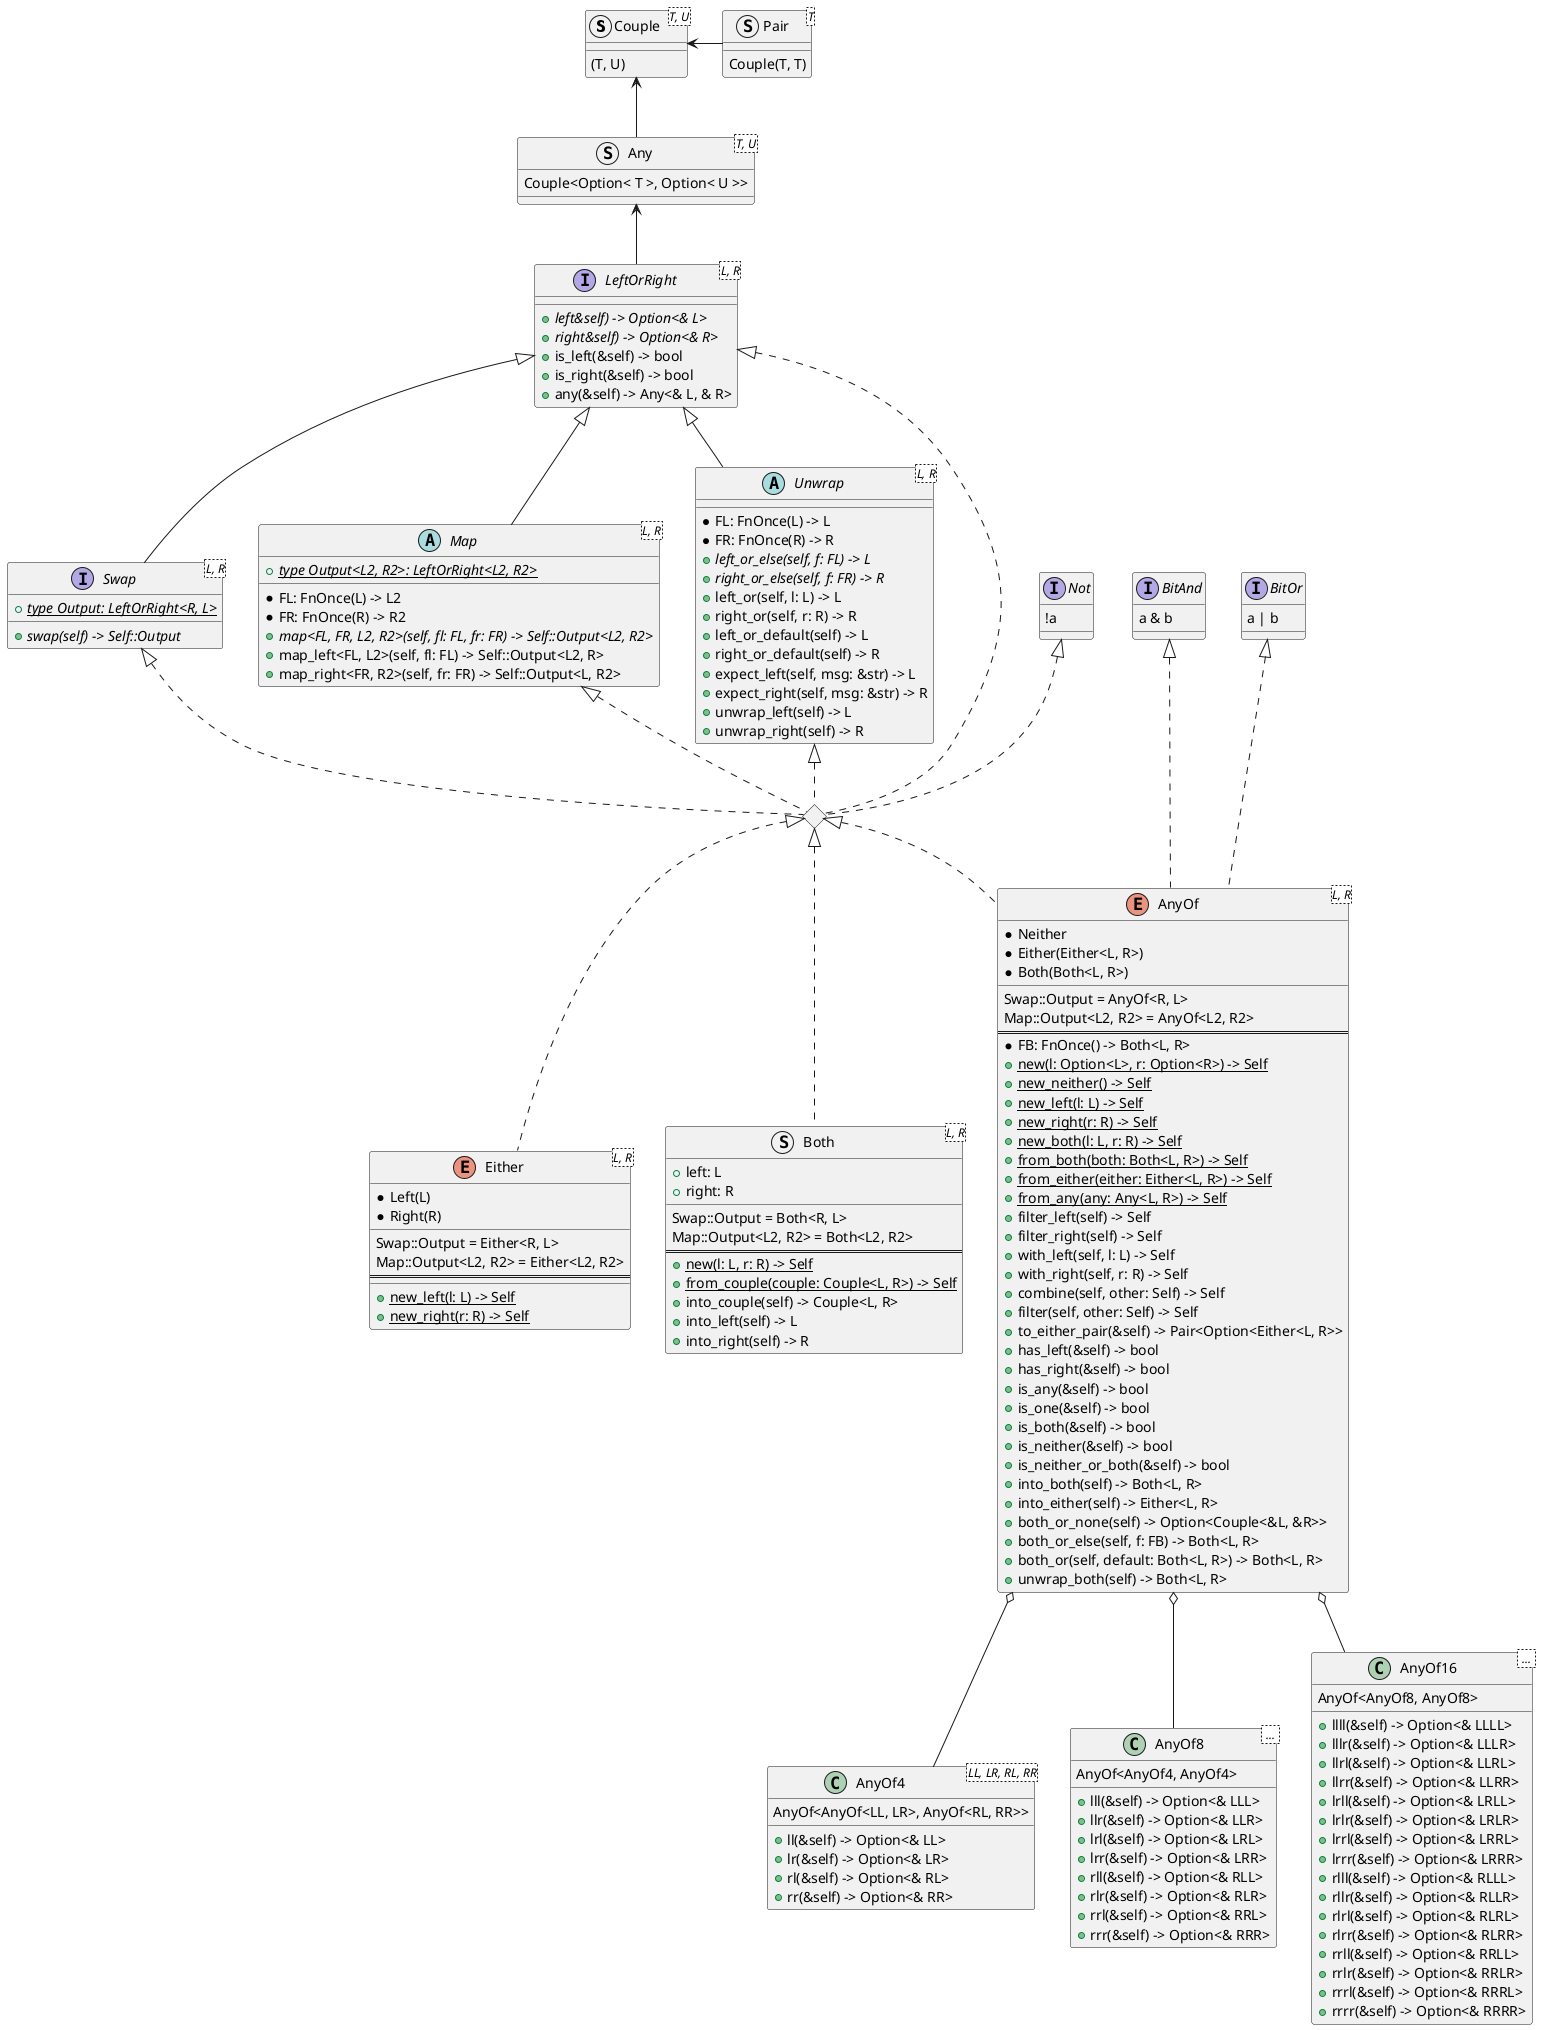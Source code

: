 @startuml

struct Couple<T, U> {
    (T, U)
}
struct Pair<T> {
    Couple(T, T)
}
Couple <- Pair

struct Any<T, U> {
    Couple<Option< T >, Option< U >>
}
Couple <-- Any

Any <-- LeftOrRight
interface LeftOrRight<L, R> {
    + {abstract} left&self) -> Option<& L>
    + {abstract} right&self) -> Option<& R>
    + is_left(&self) -> bool
    + is_right(&self) -> bool
    + any(&self) -> Any<& L, & R>
}

LeftOrRight <|-- Swap
interface Swap<L, R> {
    + {abstract}{static} type Output: LeftOrRight<R, L>
    __
    + {abstract} swap(self) -> Self::Output
}

LeftOrRight <|-- Map
abstract Map<L, R> {
    + {abstract}{static} type Output<L2, R2>: LeftOrRight<L2, R2>
    __
    * FL: FnOnce(L) -> L2
    * FR: FnOnce(R) -> R2
    + {abstract} map<FL, FR, L2, R2>(self, fl: FL, fr: FR) -> Self::Output<L2, R2>
    + map_left<FL, L2>(self, fl: FL) -> Self::Output<L2, R>
    + map_right<FR, R2>(self, fr: FR) -> Self::Output<L, R2>
}

LeftOrRight <|-- Unwrap
abstract Unwrap<L, R> {
    * FL: FnOnce(L) -> L
    * FR: FnOnce(R) -> R
    + {abstract} left_or_else(self, f: FL) -> L
    + {abstract} right_or_else(self, f: FR) -> R
    + left_or(self, l: L) -> L
    + right_or(self, r: R) -> R
    + left_or_default(self) -> L
    + right_or_default(self) -> R
    + expect_left(self, msg: &str) -> L
    + expect_right(self, msg: &str) -> R
    + unwrap_left(self) -> L
    + unwrap_right(self) -> R
}

diamond "LeftOrRight+Swap+Map+Unwrap+Not"

interface BitAnd {
    a & b
}
interface BitOr {
    a | b
}
interface Not {
    !a
}

Not <|.. "LeftOrRight+Swap+Map+Unwrap+Not"
LeftOrRight <|.. "LeftOrRight+Swap+Map+Unwrap+Not"
Swap <|.. "LeftOrRight+Swap+Map+Unwrap+Not"
Map <|.. "LeftOrRight+Swap+Map+Unwrap+Not"
Unwrap <|.. "LeftOrRight+Swap+Map+Unwrap+Not"

"LeftOrRight+Swap+Map+Unwrap+Not" <|.. Either
enum Either<L, R> {
    * Left(L)
    * Right(R)
    __
    Swap::Output = Either<R, L>
    Map::Output<L2, R2> = Either<L2, R2>
    ==
    __
    + {static} new_left(l: L) -> Self
    + {static} new_right(r: R) -> Self
}

struct Both<L, R> {
    + left: L
    + right: R
    __
    Swap::Output = Both<R, L>
    Map::Output<L2, R2> = Both<L2, R2>
    ==
    + {static} new(l: L, r: R) -> Self
    + {static} from_couple(couple: Couple<L, R>) -> Self
    + into_couple(self) -> Couple<L, R>
    + into_left(self) -> L
    + into_right(self) -> R
}
"LeftOrRight+Swap+Map+Unwrap+Not" <|.. Both

BitAnd <|... AnyOf
BitOr <|... AnyOf
"LeftOrRight+Swap+Map+Unwrap+Not" <|.. AnyOf
enum AnyOf<L, R> {
    * Neither
    * Either(Either<L, R>)
    * Both(Both<L, R>)
    __
    Swap::Output = AnyOf<R, L>
    Map::Output<L2, R2> = AnyOf<L2, R2>
    ==
    * FB: FnOnce() -> Both<L, R>
    + {static} new(l: Option<L>, r: Option<R>) -> Self
    + {static} new_neither() -> Self
    + {static} new_left(l: L) -> Self
    + {static} new_right(r: R) -> Self
    + {static} new_both(l: L, r: R) -> Self
    + {static} from_both(both: Both<L, R>) -> Self
    + {static} from_either(either: Either<L, R>) -> Self
    + {static} from_any(any: Any<L, R>) -> Self
    + filter_left(self) -> Self
    + filter_right(self) -> Self
    + with_left(self, l: L) -> Self
    + with_right(self, r: R) -> Self
    + combine(self, other: Self) -> Self
    + filter(self, other: Self) -> Self
    + to_either_pair(&self) -> Pair<Option<Either<L, R>>
    + has_left(&self) -> bool
    + has_right(&self) -> bool
    + is_any(&self) -> bool
    + is_one(&self) -> bool
    + is_both(&self) -> bool
    + is_neither(&self) -> bool
    + is_neither_or_both(&self) -> bool
    + into_both(self) -> Both<L, R>
    + into_either(self) -> Either<L, R>
    + both_or_none(self) -> Option<Couple<&L, &R>>
    + both_or_else(self, f: FB) -> Both<L, R>
    + both_or(self, default: Both<L, R>) -> Both<L, R>
    + unwrap_both(self) -> Both<L, R>
}

AnyOf o-- AnyOf4
class AnyOf4<LL, LR, RL, RR> {
    AnyOf<AnyOf<LL, LR>, AnyOf<RL, RR>>
    __
    + ll(&self) -> Option<& LL>
    + lr(&self) -> Option<& LR>
    + rl(&self) -> Option<& RL>
    + rr(&self) -> Option<& RR>
}
AnyOf o-- AnyOf8
class AnyOf8< ... > {
    AnyOf<AnyOf4, AnyOf4>
    __
    + lll(&self) -> Option<& LLL>
    + llr(&self) -> Option<& LLR>
    + lrl(&self) -> Option<& LRL>
    + lrr(&self) -> Option<& LRR>
    + rll(&self) -> Option<& RLL>
    + rlr(&self) -> Option<& RLR>
    + rrl(&self) -> Option<& RRL>
    + rrr(&self) -> Option<& RRR>
}
AnyOf o-- AnyOf16
class AnyOf16< ... > {
    AnyOf<AnyOf8, AnyOf8>
    __
    + llll(&self) -> Option<& LLLL>
    + lllr(&self) -> Option<& LLLR>
    + llrl(&self) -> Option<& LLRL>
    + llrr(&self) -> Option<& LLRR>
    + lrll(&self) -> Option<& LRLL>
    + lrlr(&self) -> Option<& LRLR>
    + lrrl(&self) -> Option<& LRRL>
    + lrrr(&self) -> Option<& LRRR>
    + rlll(&self) -> Option<& RLLL>
    + rllr(&self) -> Option<& RLLR>
    + rlrl(&self) -> Option<& RLRL>
    + rlrr(&self) -> Option<& RLRR>
    + rrll(&self) -> Option<& RRLL>
    + rrlr(&self) -> Option<& RRLR>
    + rrrl(&self) -> Option<& RRRL>
    + rrrr(&self) -> Option<& RRRR>
}

@enduml